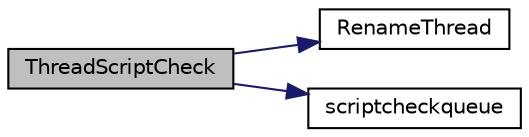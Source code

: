 digraph "ThreadScriptCheck"
{
  edge [fontname="Helvetica",fontsize="10",labelfontname="Helvetica",labelfontsize="10"];
  node [fontname="Helvetica",fontsize="10",shape=record];
  rankdir="LR";
  Node3096 [label="ThreadScriptCheck",height=0.2,width=0.4,color="black", fillcolor="grey75", style="filled", fontcolor="black"];
  Node3096 -> Node3097 [color="midnightblue",fontsize="10",style="solid",fontname="Helvetica"];
  Node3097 [label="RenameThread",height=0.2,width=0.4,color="black", fillcolor="white", style="filled",URL="$df/d2d/util_8cpp.html#a85fc1244e0bd3c91ee7a1c05ed10ebbb"];
  Node3096 -> Node3098 [color="midnightblue",fontsize="10",style="solid",fontname="Helvetica"];
  Node3098 [label="scriptcheckqueue",height=0.2,width=0.4,color="black", fillcolor="white", style="filled",URL="$dd/d7d/validation_8cpp.html#ac47eb46cbbda9face9391b58edd4bd8b"];
}
